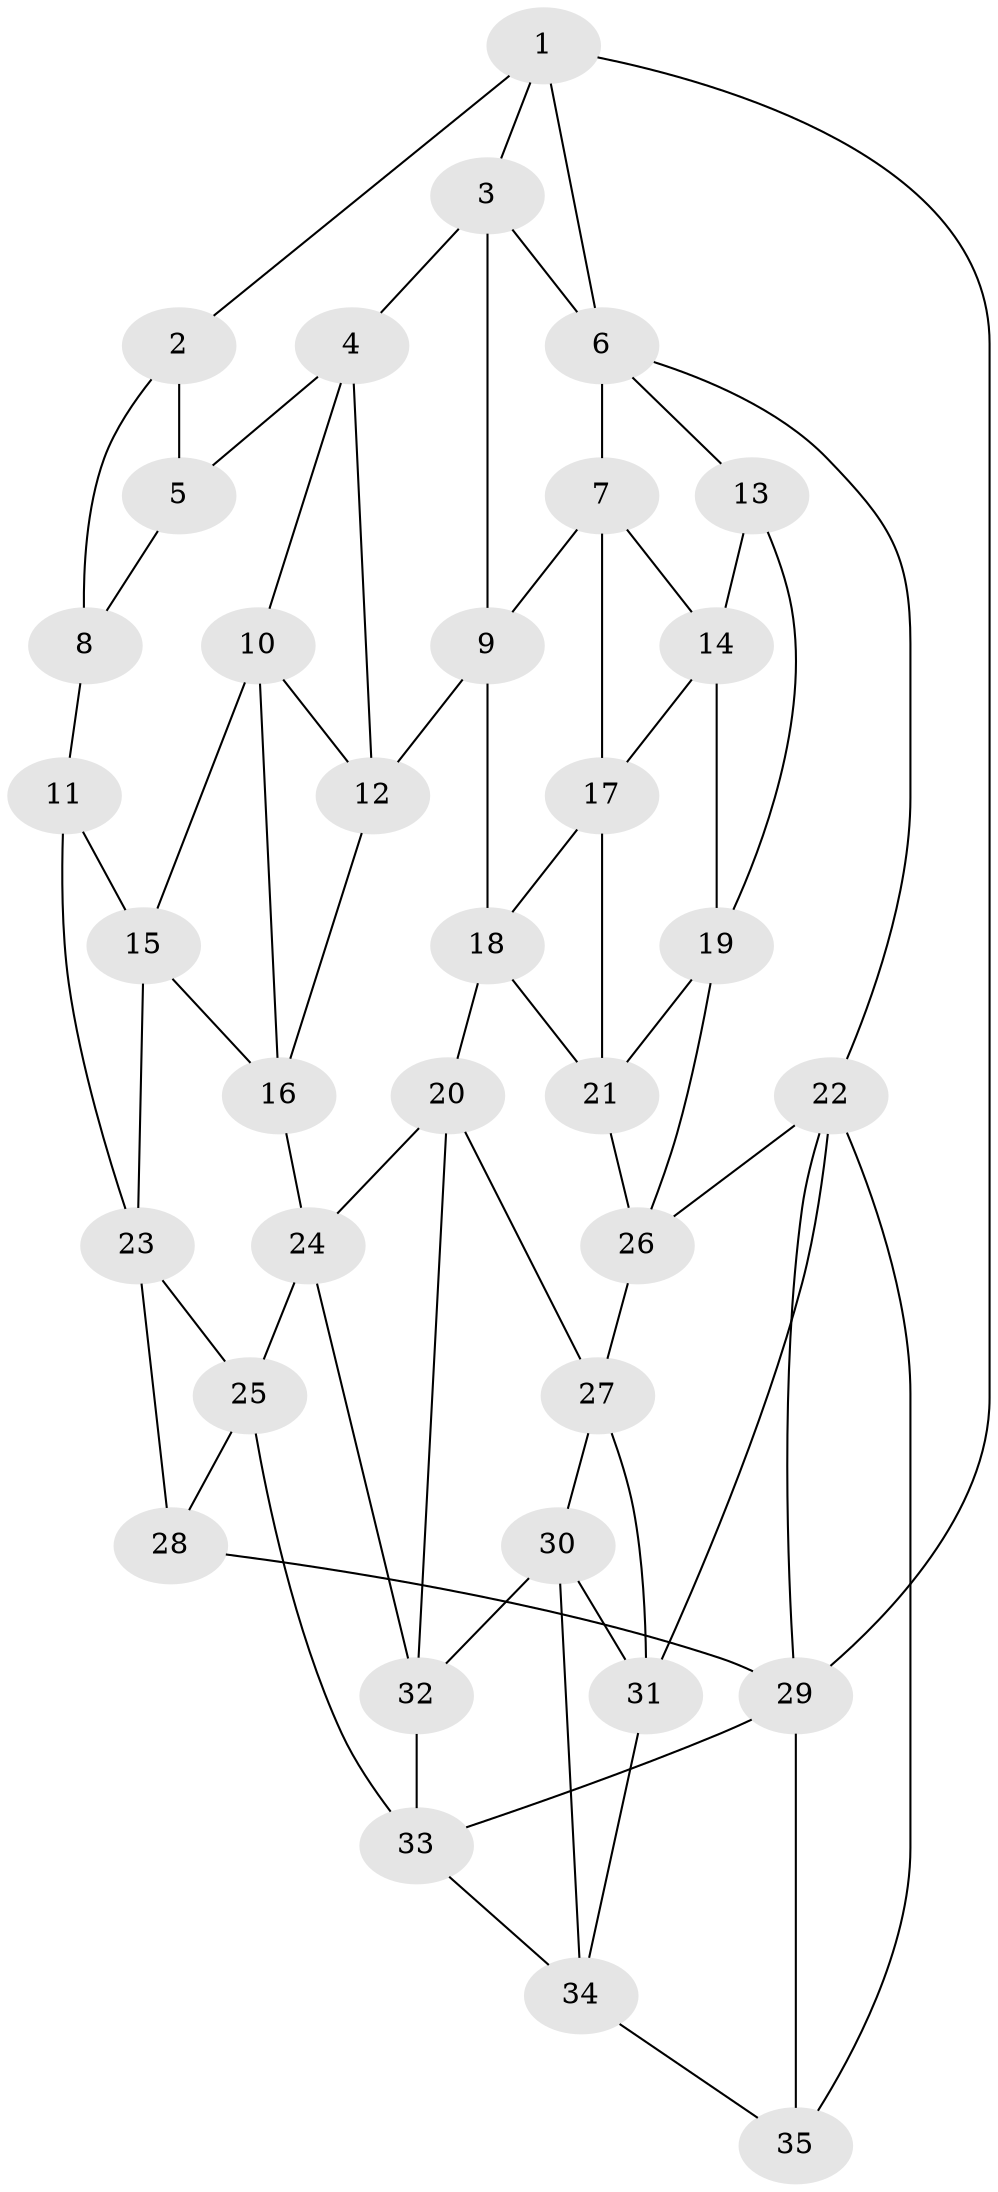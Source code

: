 // original degree distribution, {3: 0.030303030303030304, 6: 0.24242424242424243, 4: 0.2727272727272727, 5: 0.45454545454545453}
// Generated by graph-tools (version 1.1) at 2025/27/03/09/25 03:27:13]
// undirected, 35 vertices, 68 edges
graph export_dot {
graph [start="1"]
  node [color=gray90,style=filled];
  1;
  2;
  3;
  4;
  5;
  6;
  7;
  8;
  9;
  10;
  11;
  12;
  13;
  14;
  15;
  16;
  17;
  18;
  19;
  20;
  21;
  22;
  23;
  24;
  25;
  26;
  27;
  28;
  29;
  30;
  31;
  32;
  33;
  34;
  35;
  1 -- 2 [weight=1.0];
  1 -- 3 [weight=1.0];
  1 -- 6 [weight=1.0];
  1 -- 29 [weight=1.0];
  2 -- 5 [weight=1.0];
  2 -- 8 [weight=1.0];
  3 -- 4 [weight=1.0];
  3 -- 6 [weight=1.0];
  3 -- 9 [weight=1.0];
  4 -- 5 [weight=1.0];
  4 -- 10 [weight=1.0];
  4 -- 12 [weight=1.0];
  5 -- 8 [weight=2.0];
  6 -- 7 [weight=1.0];
  6 -- 13 [weight=1.0];
  6 -- 22 [weight=1.0];
  7 -- 9 [weight=1.0];
  7 -- 14 [weight=1.0];
  7 -- 17 [weight=1.0];
  8 -- 11 [weight=1.0];
  9 -- 12 [weight=1.0];
  9 -- 18 [weight=1.0];
  10 -- 12 [weight=1.0];
  10 -- 15 [weight=1.0];
  10 -- 16 [weight=1.0];
  11 -- 15 [weight=1.0];
  11 -- 23 [weight=1.0];
  12 -- 16 [weight=1.0];
  13 -- 14 [weight=1.0];
  13 -- 19 [weight=1.0];
  14 -- 17 [weight=1.0];
  14 -- 19 [weight=1.0];
  15 -- 16 [weight=1.0];
  15 -- 23 [weight=1.0];
  16 -- 24 [weight=1.0];
  17 -- 18 [weight=1.0];
  17 -- 21 [weight=1.0];
  18 -- 20 [weight=1.0];
  18 -- 21 [weight=1.0];
  19 -- 21 [weight=1.0];
  19 -- 26 [weight=1.0];
  20 -- 24 [weight=1.0];
  20 -- 27 [weight=1.0];
  20 -- 32 [weight=1.0];
  21 -- 26 [weight=1.0];
  22 -- 26 [weight=1.0];
  22 -- 29 [weight=1.0];
  22 -- 31 [weight=1.0];
  22 -- 35 [weight=1.0];
  23 -- 25 [weight=1.0];
  23 -- 28 [weight=1.0];
  24 -- 25 [weight=1.0];
  24 -- 32 [weight=1.0];
  25 -- 28 [weight=1.0];
  25 -- 33 [weight=1.0];
  26 -- 27 [weight=1.0];
  27 -- 30 [weight=1.0];
  27 -- 31 [weight=1.0];
  28 -- 29 [weight=1.0];
  29 -- 33 [weight=1.0];
  29 -- 35 [weight=1.0];
  30 -- 31 [weight=1.0];
  30 -- 32 [weight=1.0];
  30 -- 34 [weight=1.0];
  31 -- 34 [weight=1.0];
  32 -- 33 [weight=1.0];
  33 -- 34 [weight=1.0];
  34 -- 35 [weight=1.0];
}
